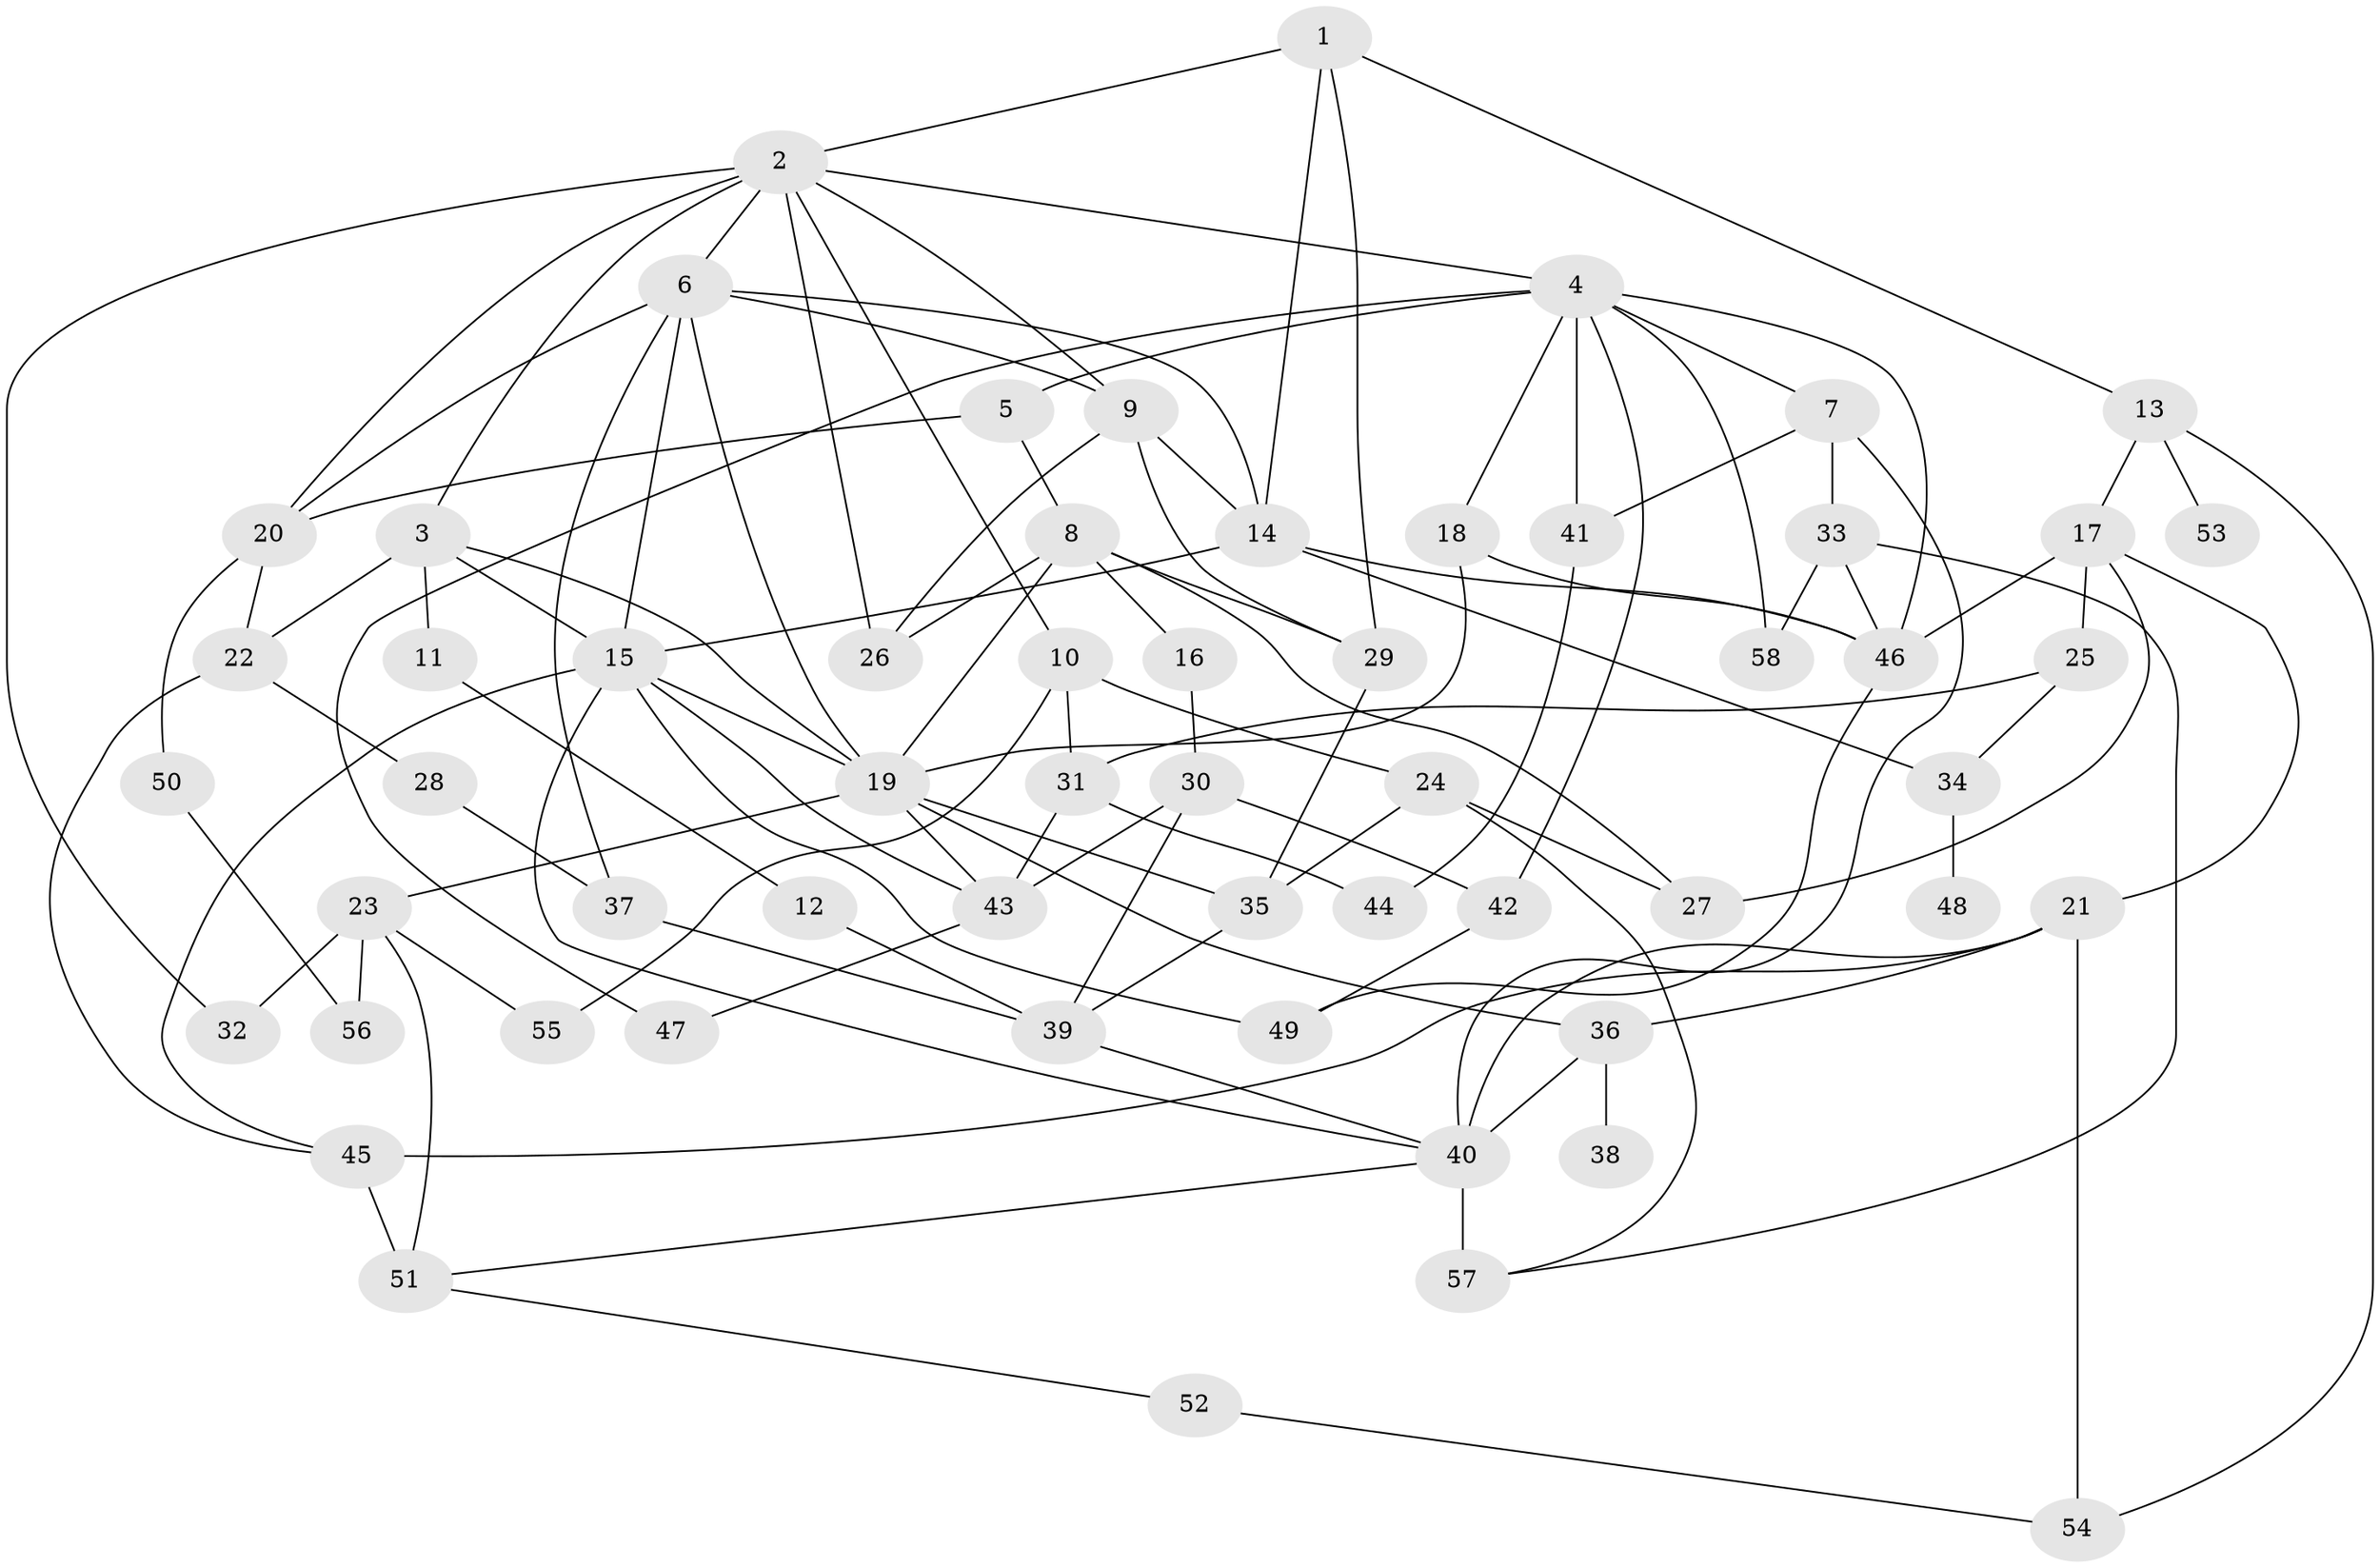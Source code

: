 // original degree distribution, {5: 0.09219858156028368, 8: 0.0070921985815602835, 3: 0.18439716312056736, 6: 0.03546099290780142, 4: 0.15602836879432624, 1: 0.1773049645390071, 7: 0.014184397163120567, 2: 0.3333333333333333}
// Generated by graph-tools (version 1.1) at 2025/48/03/04/25 22:48:35]
// undirected, 58 vertices, 113 edges
graph export_dot {
  node [color=gray90,style=filled];
  1;
  2;
  3;
  4;
  5;
  6;
  7;
  8;
  9;
  10;
  11;
  12;
  13;
  14;
  15;
  16;
  17;
  18;
  19;
  20;
  21;
  22;
  23;
  24;
  25;
  26;
  27;
  28;
  29;
  30;
  31;
  32;
  33;
  34;
  35;
  36;
  37;
  38;
  39;
  40;
  41;
  42;
  43;
  44;
  45;
  46;
  47;
  48;
  49;
  50;
  51;
  52;
  53;
  54;
  55;
  56;
  57;
  58;
  1 -- 2 [weight=1.0];
  1 -- 13 [weight=1.0];
  1 -- 14 [weight=1.0];
  1 -- 29 [weight=1.0];
  2 -- 3 [weight=1.0];
  2 -- 4 [weight=1.0];
  2 -- 6 [weight=1.0];
  2 -- 9 [weight=1.0];
  2 -- 10 [weight=1.0];
  2 -- 20 [weight=1.0];
  2 -- 26 [weight=1.0];
  2 -- 32 [weight=1.0];
  3 -- 11 [weight=3.0];
  3 -- 15 [weight=1.0];
  3 -- 19 [weight=1.0];
  3 -- 22 [weight=1.0];
  4 -- 5 [weight=1.0];
  4 -- 7 [weight=1.0];
  4 -- 18 [weight=1.0];
  4 -- 41 [weight=1.0];
  4 -- 42 [weight=1.0];
  4 -- 46 [weight=1.0];
  4 -- 47 [weight=1.0];
  4 -- 58 [weight=1.0];
  5 -- 8 [weight=1.0];
  5 -- 20 [weight=1.0];
  6 -- 9 [weight=2.0];
  6 -- 14 [weight=1.0];
  6 -- 15 [weight=1.0];
  6 -- 19 [weight=1.0];
  6 -- 20 [weight=1.0];
  6 -- 37 [weight=1.0];
  7 -- 33 [weight=2.0];
  7 -- 40 [weight=1.0];
  7 -- 41 [weight=1.0];
  8 -- 16 [weight=1.0];
  8 -- 19 [weight=1.0];
  8 -- 26 [weight=3.0];
  8 -- 27 [weight=1.0];
  8 -- 29 [weight=1.0];
  9 -- 14 [weight=1.0];
  9 -- 26 [weight=1.0];
  9 -- 29 [weight=1.0];
  10 -- 24 [weight=1.0];
  10 -- 31 [weight=1.0];
  10 -- 55 [weight=1.0];
  11 -- 12 [weight=1.0];
  12 -- 39 [weight=2.0];
  13 -- 17 [weight=1.0];
  13 -- 53 [weight=1.0];
  13 -- 54 [weight=1.0];
  14 -- 15 [weight=1.0];
  14 -- 34 [weight=1.0];
  14 -- 46 [weight=1.0];
  15 -- 19 [weight=1.0];
  15 -- 40 [weight=1.0];
  15 -- 43 [weight=3.0];
  15 -- 45 [weight=1.0];
  15 -- 49 [weight=1.0];
  16 -- 30 [weight=1.0];
  17 -- 21 [weight=1.0];
  17 -- 25 [weight=2.0];
  17 -- 27 [weight=1.0];
  17 -- 46 [weight=1.0];
  18 -- 19 [weight=1.0];
  18 -- 46 [weight=1.0];
  19 -- 23 [weight=1.0];
  19 -- 35 [weight=1.0];
  19 -- 36 [weight=1.0];
  19 -- 43 [weight=1.0];
  20 -- 22 [weight=2.0];
  20 -- 50 [weight=1.0];
  21 -- 36 [weight=1.0];
  21 -- 40 [weight=1.0];
  21 -- 45 [weight=1.0];
  21 -- 54 [weight=1.0];
  22 -- 28 [weight=1.0];
  22 -- 45 [weight=1.0];
  23 -- 32 [weight=1.0];
  23 -- 51 [weight=1.0];
  23 -- 55 [weight=1.0];
  23 -- 56 [weight=1.0];
  24 -- 27 [weight=1.0];
  24 -- 35 [weight=1.0];
  24 -- 57 [weight=1.0];
  25 -- 31 [weight=1.0];
  25 -- 34 [weight=1.0];
  28 -- 37 [weight=1.0];
  29 -- 35 [weight=1.0];
  30 -- 39 [weight=1.0];
  30 -- 42 [weight=1.0];
  30 -- 43 [weight=1.0];
  31 -- 43 [weight=1.0];
  31 -- 44 [weight=1.0];
  33 -- 46 [weight=1.0];
  33 -- 57 [weight=1.0];
  33 -- 58 [weight=1.0];
  34 -- 48 [weight=2.0];
  35 -- 39 [weight=1.0];
  36 -- 38 [weight=1.0];
  36 -- 40 [weight=1.0];
  37 -- 39 [weight=1.0];
  39 -- 40 [weight=1.0];
  40 -- 51 [weight=1.0];
  40 -- 57 [weight=3.0];
  41 -- 44 [weight=1.0];
  42 -- 49 [weight=1.0];
  43 -- 47 [weight=1.0];
  45 -- 51 [weight=3.0];
  46 -- 49 [weight=1.0];
  50 -- 56 [weight=1.0];
  51 -- 52 [weight=1.0];
  52 -- 54 [weight=1.0];
}
